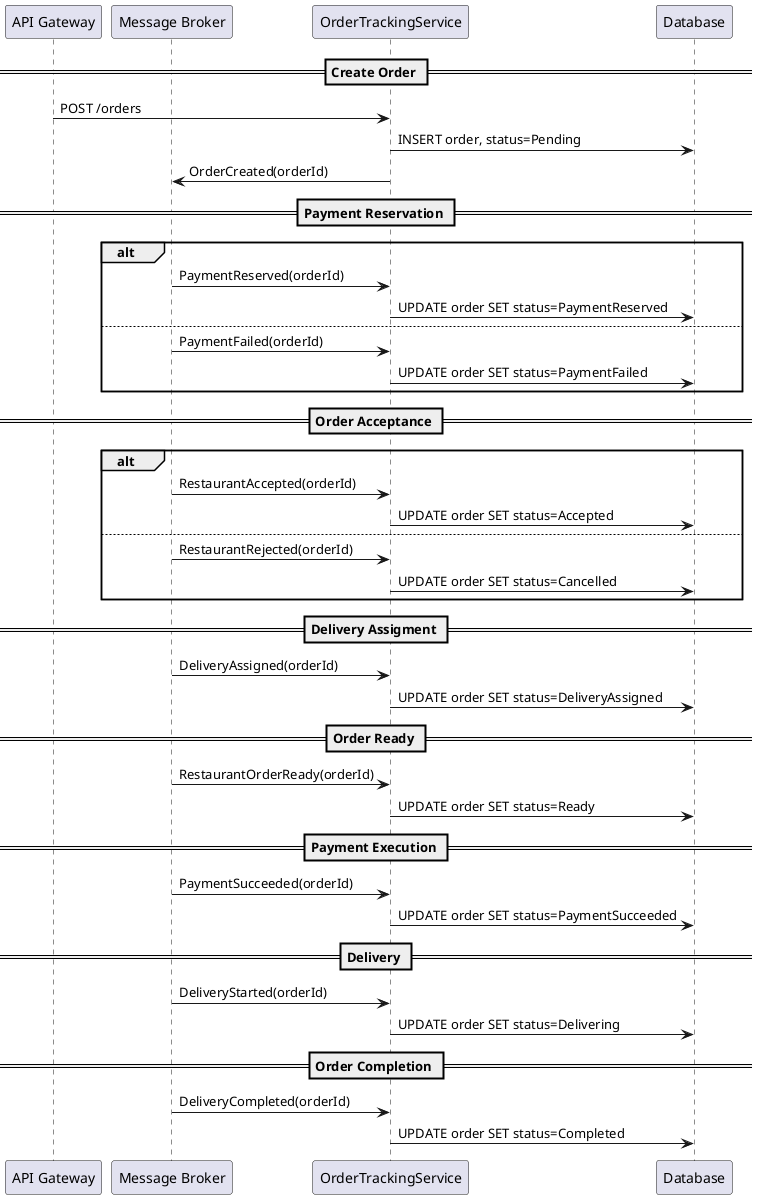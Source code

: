 @startuml

participant Gateway as "API Gateway"
participant MQ as "Message Broker"
participant OrderSvc as "OrderTrackingService"
participant DB as "Database"

== Create Order ==
Gateway -> OrderSvc : POST /orders
OrderSvc -> DB : INSERT order, status=Pending
OrderSvc -> MQ : OrderCreated(orderId)

== Payment Reservation ==
alt 
    MQ -> OrderSvc : PaymentReserved(orderId)
    OrderSvc -> DB : UPDATE order SET status=PaymentReserved
else 
    MQ -> OrderSvc : PaymentFailed(orderId)
    OrderSvc -> DB : UPDATE order SET status=PaymentFailed
end

== Order Acceptance ==

alt 
    MQ -> OrderSvc : RestaurantAccepted(orderId)
    OrderSvc -> DB : UPDATE order SET status=Accepted
else 
    MQ -> OrderSvc : RestaurantRejected(orderId)
    OrderSvc -> DB : UPDATE order SET status=Cancelled
end

== Delivery Assigment ==

MQ -> OrderSvc : DeliveryAssigned(orderId)
OrderSvc -> DB : UPDATE order SET status=DeliveryAssigned

== Order Ready ==

MQ -> OrderSvc : RestaurantOrderReady(orderId)
OrderSvc -> DB : UPDATE order SET status=Ready

== Payment Execution ==

MQ -> OrderSvc : PaymentSucceeded(orderId)
OrderSvc -> DB : UPDATE order SET status=PaymentSucceeded

== Delivery ==

MQ -> OrderSvc : DeliveryStarted(orderId)
OrderSvc -> DB : UPDATE order SET status=Delivering

== Order Completion ==

MQ -> OrderSvc : DeliveryCompleted(orderId)
OrderSvc -> DB : UPDATE order SET status=Completed

@enduml